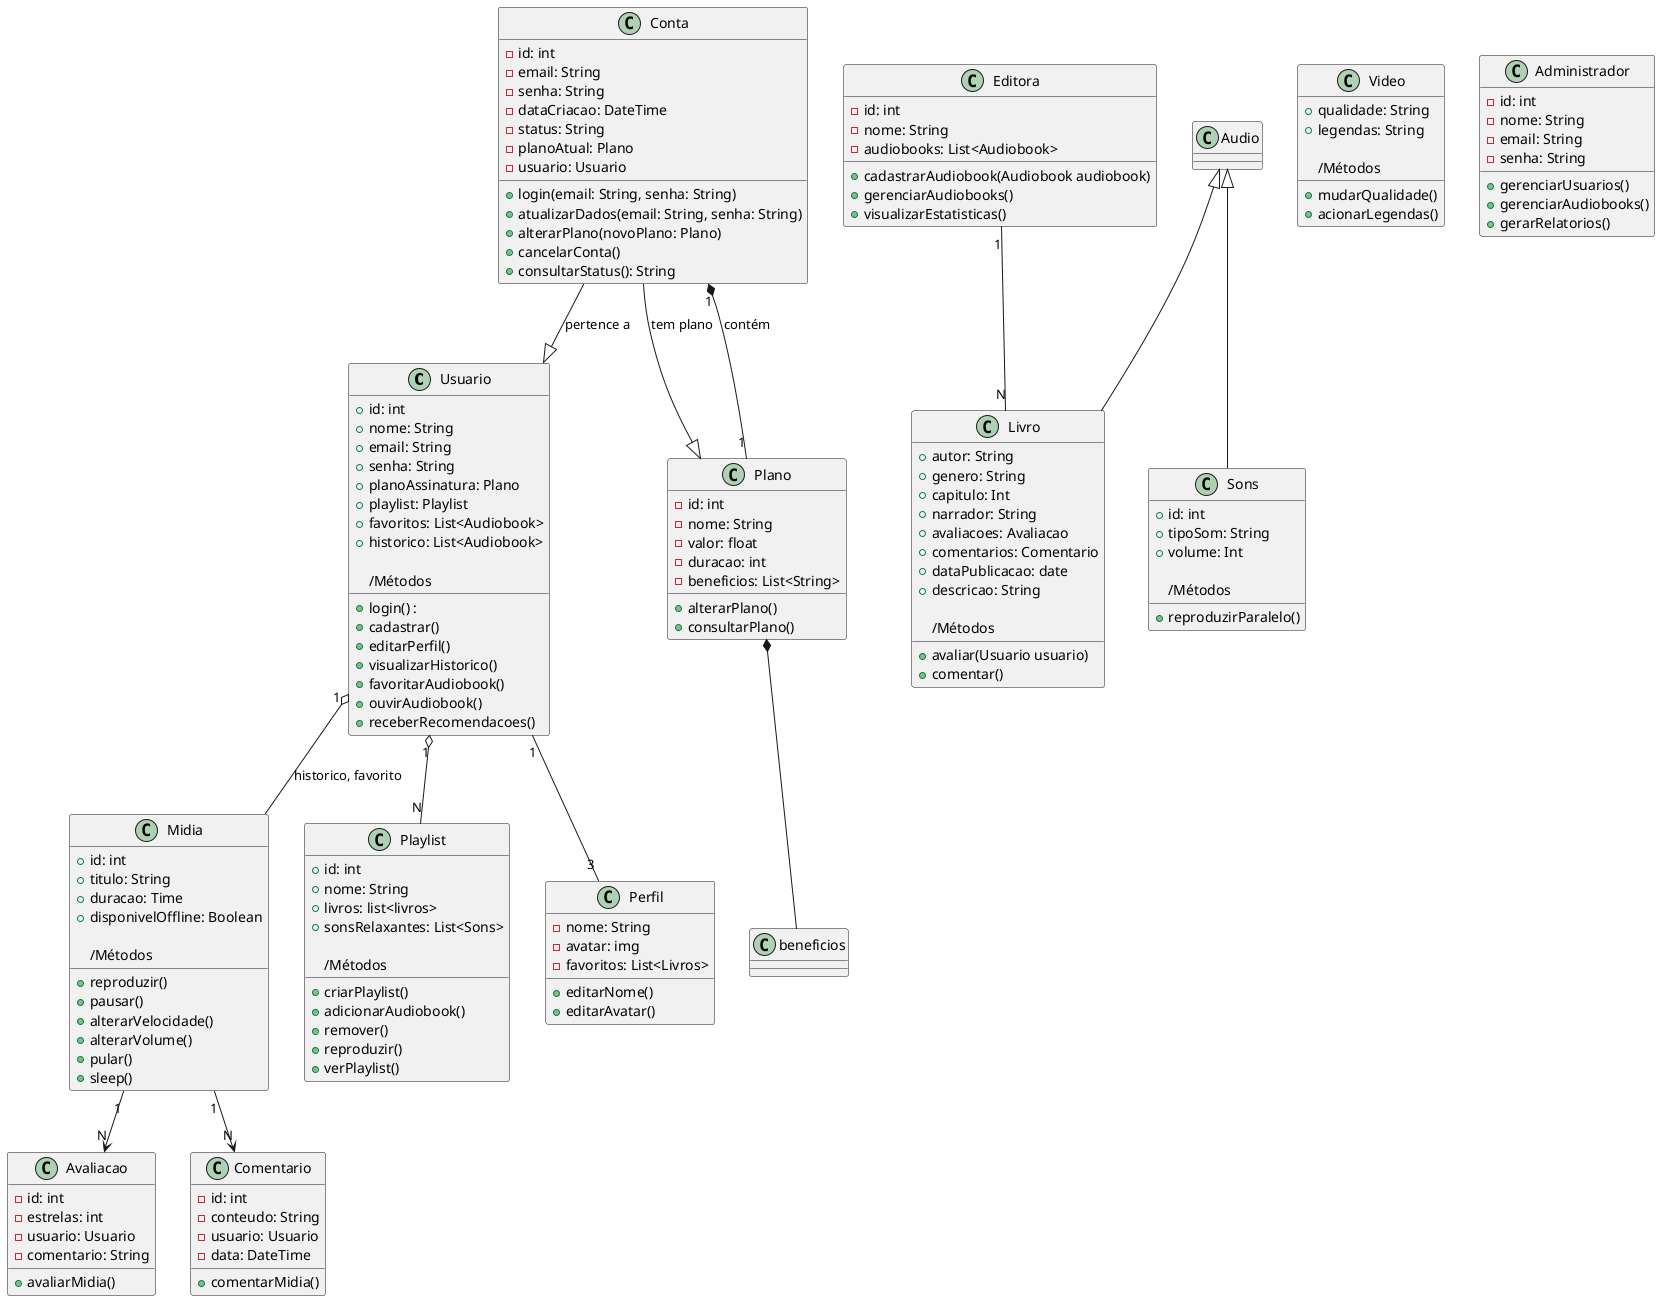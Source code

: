 @startuml eve-audiobooks

class Usuario{
    +  id: int
    + nome: String
    + email: String
    + senha: String
    + planoAssinatura: Plano
    + playlist: Playlist
    + favoritos: List<Audiobook>
    + historico: List<Audiobook>

/Métodos
    + login() : 
    + cadastrar()
    + editarPerfil()
    + visualizarHistorico()
    + favoritarAudiobook()
    + ouvirAudiobook()
    + receberRecomendacoes()

}
class Midia{
    + id: int
    + titulo: String
    + duracao: Time
    + disponivelOffline: Boolean

    /Métodos
    + reproduzir()
    + pausar()
    + alterarVelocidade()
    + alterarVolume()
    + pular()
    + sleep()
}
class Livro{
    + autor: String
    + genero: String
    + capitulo: Int
    + narrador: String
    + avaliacoes: Avaliacao
    + comentarios: Comentario
    + dataPublicacao: date
    + descricao: String

    /Métodos
    + avaliar(Usuario usuario)
    + comentar()
}
class Sons{
    + id: int
    + tipoSom: String
    + volume: Int

    /Métodos
    + reproduzirParalelo()
}
class Video{
    + qualidade: String
    + legendas: String

    /Métodos
    + mudarQualidade()
    + acionarLegendas()
}
class Playlist{
    + id: int
    + nome: String
    + livros: list<livros>
    + sonsRelaxantes: List<Sons>

    /Métodos
    + criarPlaylist()
    + adicionarAudiobook()
    + remover()
    + reproduzir()
    + verPlaylist()
}
class Conta{
    - id: int
    - email: String
    - senha: String
    - dataCriacao: DateTime
    - status: String
    - planoAtual: Plano
    - usuario: Usuario

    + login(email: String, senha: String)
    + atualizarDados(email: String, senha: String)
    + alterarPlano(novoPlano: Plano)
    + cancelarConta()
    + consultarStatus(): String
}
class Avaliacao{
    - id: int
    - estrelas: int
    - usuario: Usuario
    - comentario: String

    + avaliarMidia()
}
class Comentario{
    - id: int
    - conteudo: String
    - usuario: Usuario
    - data: DateTime

    + comentarMidia()
}
class Plano{
    - id: int
    - nome: String
    - valor: float
    - duracao: int
    - beneficios: List<String>

    + alterarPlano()
    + consultarPlano()
}
class Administrador{
    - id: int
    - nome: String
    - email: String
    - senha: String

    + gerenciarUsuarios()
    + gerenciarAudiobooks()
    + gerarRelatorios()
}
class Editora{
    - id: int
    - nome: String
    - audiobooks: List<Audiobook>

    + cadastrarAudiobook(Audiobook audiobook)
    + gerenciarAudiobooks()
    + visualizarEstatisticas()
}
class Perfil{
    - nome: String
    - avatar: img
    - favoritos: List<Livros>

    + editarNome()
    + editarAvatar()
}
Audio <|-- Livro
Audio <|-- Sons
Conta --|> Usuario : "pertence a"
Conta --|> Plano : "tem plano"


Usuario "1" o-- "N" Playlist
Usuario "1" -- "3" Perfil 
Usuario "1" o-- Midia : historico, favorito
Editora "1" -- "N" Livro
Midia "1" --> "N" Avaliacao
Midia "1" --> "N" Comentario
Plano *-- beneficios
Conta "1" *-- "1" Plano : contém

@enduml
